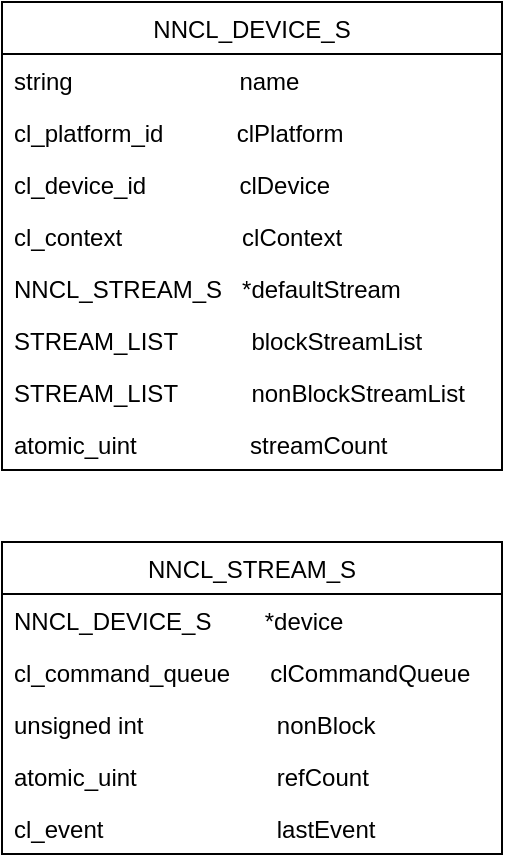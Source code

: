 <mxfile version="10.6.0" type="github"><diagram id="PP0zshB7HgfAO0Qkwq4U" name="Page-1"><mxGraphModel dx="1382" dy="751" grid="1" gridSize="10" guides="1" tooltips="1" connect="1" arrows="1" fold="1" page="1" pageScale="1" pageWidth="850" pageHeight="1100" math="0" shadow="0"><root><mxCell id="0"/><mxCell id="1" parent="0"/><mxCell id="cslKHQnGfglcCgiEFQJR-7" value="NNCL_DEVICE_S" style="swimlane;fontStyle=0;childLayout=stackLayout;horizontal=1;startSize=26;fillColor=none;horizontalStack=0;resizeParent=1;resizeParentMax=0;resizeLast=0;collapsible=1;marginBottom=0;" parent="1" vertex="1"><mxGeometry x="90" y="60" width="250" height="234" as="geometry"><mxRectangle x="270" y="170" width="90" height="26" as="alternateBounds"/></mxGeometry></mxCell><mxCell id="cslKHQnGfglcCgiEFQJR-8" value="string                         name" style="text;strokeColor=none;fillColor=none;align=left;verticalAlign=top;spacingLeft=4;spacingRight=4;overflow=hidden;rotatable=0;points=[[0,0.5],[1,0.5]];portConstraint=eastwest;" parent="cslKHQnGfglcCgiEFQJR-7" vertex="1"><mxGeometry y="26" width="250" height="26" as="geometry"/></mxCell><mxCell id="cslKHQnGfglcCgiEFQJR-12" value="cl_platform_id           clPlatform" style="text;strokeColor=none;fillColor=none;align=left;verticalAlign=top;spacingLeft=4;spacingRight=4;overflow=hidden;rotatable=0;points=[[0,0.5],[1,0.5]];portConstraint=eastwest;" parent="cslKHQnGfglcCgiEFQJR-7" vertex="1"><mxGeometry y="52" width="250" height="26" as="geometry"/></mxCell><mxCell id="cslKHQnGfglcCgiEFQJR-11" value="cl_device_id              clDevice" style="text;strokeColor=none;fillColor=none;align=left;verticalAlign=top;spacingLeft=4;spacingRight=4;overflow=hidden;rotatable=0;points=[[0,0.5],[1,0.5]];portConstraint=eastwest;" parent="cslKHQnGfglcCgiEFQJR-7" vertex="1"><mxGeometry y="78" width="250" height="26" as="geometry"/></mxCell><mxCell id="cslKHQnGfglcCgiEFQJR-9" value="cl_context                  clContext" style="text;strokeColor=none;fillColor=none;align=left;verticalAlign=top;spacingLeft=4;spacingRight=4;overflow=hidden;rotatable=0;points=[[0,0.5],[1,0.5]];portConstraint=eastwest;" parent="cslKHQnGfglcCgiEFQJR-7" vertex="1"><mxGeometry y="104" width="250" height="26" as="geometry"/></mxCell><mxCell id="cslKHQnGfglcCgiEFQJR-18" value="NNCL_STREAM_S   *defaultStream" style="text;strokeColor=none;fillColor=none;align=left;verticalAlign=top;spacingLeft=4;spacingRight=4;overflow=hidden;rotatable=0;points=[[0,0.5],[1,0.5]];portConstraint=eastwest;" parent="cslKHQnGfglcCgiEFQJR-7" vertex="1"><mxGeometry y="130" width="250" height="26" as="geometry"/></mxCell><mxCell id="cslKHQnGfglcCgiEFQJR-17" value="STREAM_LIST           blockStreamList" style="text;strokeColor=none;fillColor=none;align=left;verticalAlign=top;spacingLeft=4;spacingRight=4;overflow=hidden;rotatable=0;points=[[0,0.5],[1,0.5]];portConstraint=eastwest;" parent="cslKHQnGfglcCgiEFQJR-7" vertex="1"><mxGeometry y="156" width="250" height="26" as="geometry"/></mxCell><mxCell id="cslKHQnGfglcCgiEFQJR-15" value="STREAM_LIST           nonBlockStreamList" style="text;strokeColor=none;fillColor=none;align=left;verticalAlign=top;spacingLeft=4;spacingRight=4;overflow=hidden;rotatable=0;points=[[0,0.5],[1,0.5]];portConstraint=eastwest;" parent="cslKHQnGfglcCgiEFQJR-7" vertex="1"><mxGeometry y="182" width="250" height="26" as="geometry"/></mxCell><mxCell id="cslKHQnGfglcCgiEFQJR-16" value="atomic_uint                 streamCount" style="text;strokeColor=none;fillColor=none;align=left;verticalAlign=top;spacingLeft=4;spacingRight=4;overflow=hidden;rotatable=0;points=[[0,0.5],[1,0.5]];portConstraint=eastwest;" parent="cslKHQnGfglcCgiEFQJR-7" vertex="1"><mxGeometry y="208" width="250" height="26" as="geometry"/></mxCell><mxCell id="cslKHQnGfglcCgiEFQJR-19" value="NNCL_STREAM_S" style="swimlane;fontStyle=0;childLayout=stackLayout;horizontal=1;startSize=26;fillColor=none;horizontalStack=0;resizeParent=1;resizeParentMax=0;resizeLast=0;collapsible=1;marginBottom=0;" parent="1" vertex="1"><mxGeometry x="90" y="330" width="250" height="156" as="geometry"><mxRectangle x="270" y="170" width="90" height="26" as="alternateBounds"/></mxGeometry></mxCell><mxCell id="cslKHQnGfglcCgiEFQJR-20" value="NNCL_DEVICE_S        *device" style="text;strokeColor=none;fillColor=none;align=left;verticalAlign=top;spacingLeft=4;spacingRight=4;overflow=hidden;rotatable=0;points=[[0,0.5],[1,0.5]];portConstraint=eastwest;" parent="cslKHQnGfglcCgiEFQJR-19" vertex="1"><mxGeometry y="26" width="250" height="26" as="geometry"/></mxCell><mxCell id="cslKHQnGfglcCgiEFQJR-21" value="cl_command_queue      clCommandQueue" style="text;strokeColor=none;fillColor=none;align=left;verticalAlign=top;spacingLeft=4;spacingRight=4;overflow=hidden;rotatable=0;points=[[0,0.5],[1,0.5]];portConstraint=eastwest;" parent="cslKHQnGfglcCgiEFQJR-19" vertex="1"><mxGeometry y="52" width="250" height="26" as="geometry"/></mxCell><mxCell id="WerZS7wikCBgjTZfFVs5-1" value="unsigned int                    nonBlock" style="text;strokeColor=none;fillColor=none;align=left;verticalAlign=top;spacingLeft=4;spacingRight=4;overflow=hidden;rotatable=0;points=[[0,0.5],[1,0.5]];portConstraint=eastwest;" vertex="1" parent="cslKHQnGfglcCgiEFQJR-19"><mxGeometry y="78" width="250" height="26" as="geometry"/></mxCell><mxCell id="cslKHQnGfglcCgiEFQJR-22" value="atomic_uint                     refCount" style="text;strokeColor=none;fillColor=none;align=left;verticalAlign=top;spacingLeft=4;spacingRight=4;overflow=hidden;rotatable=0;points=[[0,0.5],[1,0.5]];portConstraint=eastwest;" parent="cslKHQnGfglcCgiEFQJR-19" vertex="1"><mxGeometry y="104" width="250" height="26" as="geometry"/></mxCell><mxCell id="cslKHQnGfglcCgiEFQJR-23" value="cl_event                          lastEvent" style="text;strokeColor=none;fillColor=none;align=left;verticalAlign=top;spacingLeft=4;spacingRight=4;overflow=hidden;rotatable=0;points=[[0,0.5],[1,0.5]];portConstraint=eastwest;" parent="cslKHQnGfglcCgiEFQJR-19" vertex="1"><mxGeometry y="130" width="250" height="26" as="geometry"/></mxCell></root></mxGraphModel></diagram></mxfile>
